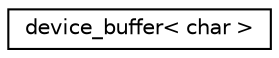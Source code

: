 digraph "Graphical Class Hierarchy"
{
  edge [fontname="Helvetica",fontsize="10",labelfontname="Helvetica",labelfontsize="10"];
  node [fontname="Helvetica",fontsize="10",shape=record];
  rankdir="LR";
  Node0 [label="device_buffer\< char \>",height=0.2,width=0.4,color="black", fillcolor="white", style="filled",URL="$classdevice__buffer.html"];
}
